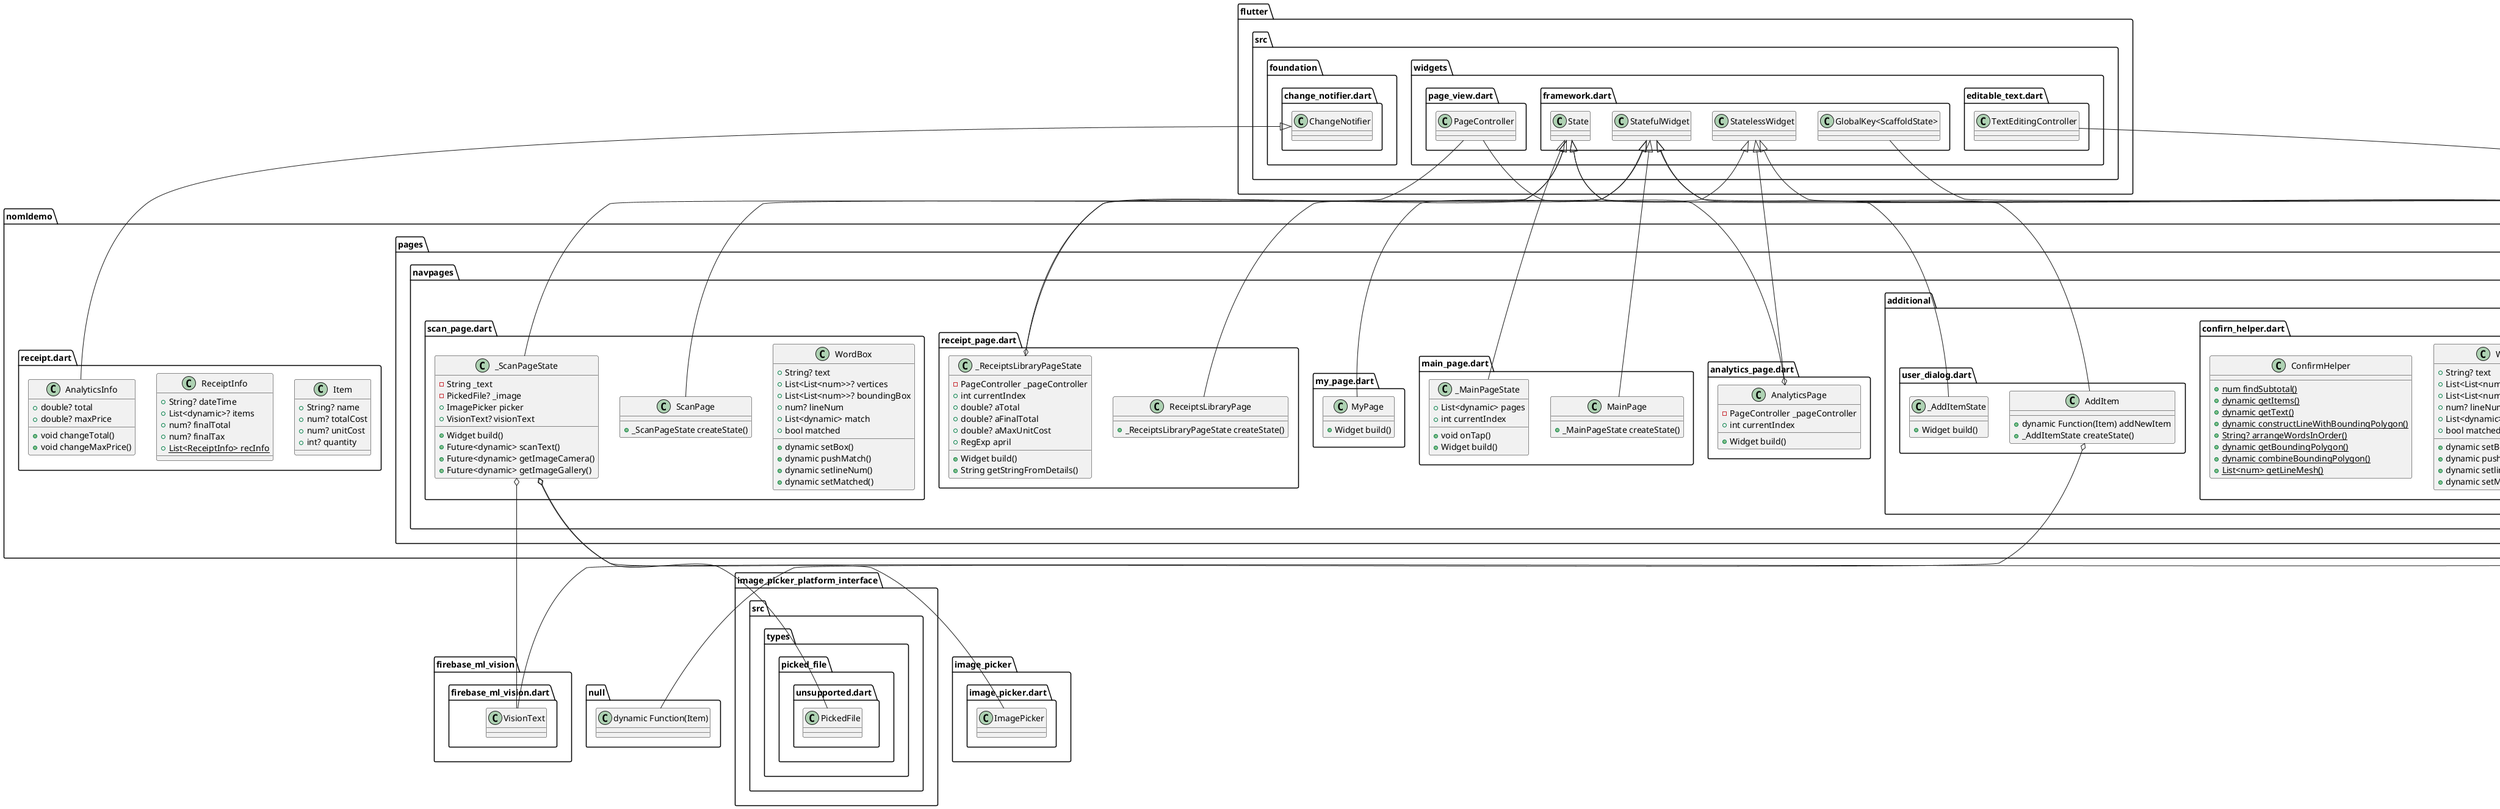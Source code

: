 @startuml
set namespaceSeparator ::

class "nomldemo::details.dart::Details" {
  +VisionText? vtext
  +_DetailsState createState()
}

"nomldemo::details.dart::Details" o-- "firebase_ml_vision::firebase_ml_vision.dart::VisionText"
"flutter::src::widgets::framework.dart::StatefulWidget" <|-- "nomldemo::details.dart::Details"

class "nomldemo::details.dart::_DetailsState" {
  -GlobalKey<ScaffoldState> _key
  -TextEditingController? _noteController
  -DateTime _cD
  +dynamic receiptInfo
  +bool receiptReady
  +Future<dynamic> getReceiptInfo()
  +void initState()
  +Widget build()
  +Future<dynamic> acceptChanges()
  +void addNewItem()
}

"nomldemo::details.dart::_DetailsState" o-- "flutter::src::widgets::framework.dart::GlobalKey<ScaffoldState>"
"nomldemo::details.dart::_DetailsState" o-- "flutter::src::widgets::editable_text.dart::TextEditingController"
"flutter::src::widgets::framework.dart::State" <|-- "nomldemo::details.dart::_DetailsState"

class "nomldemo::main.dart::MyApp" {
  +Widget build()
}

"flutter::src::widgets::framework.dart::StatelessWidget" <|-- "nomldemo::main.dart::MyApp"

class "nomldemo::pages::navpages::additional::confirn_helper.dart::WordBox" {
  +String? text
  +List<List<num>>? vertices
  +List<List<num>>? boundingBox
  +num? lineNum
  +List<dynamic> match
  +bool matched
  +dynamic setBox()
  +dynamic pushMatch()
  +dynamic setlineNum()
  +dynamic setMatched()
}

class "nomldemo::pages::navpages::additional::confirn_helper.dart::ConfirmHelper" {
  {static} +num findSubtotal()
  {static} +dynamic getItems()
  {static} +dynamic getText()
  {static} +dynamic constructLineWithBoundingPolygon()
  {static} +String? arrangeWordsInOrder()
  {static} +dynamic getBoundingPolygon()
  {static} +dynamic combineBoundingPolygon()
  {static} +List<num> getLineMesh()
}

class "nomldemo::pages::navpages::additional::user_dialog.dart::AddItem" {
  +dynamic Function(Item) addNewItem
  +_AddItemState createState()
}

"nomldemo::pages::navpages::additional::user_dialog.dart::AddItem" o-- "null::dynamic Function(Item)"
"flutter::src::widgets::framework.dart::StatefulWidget" <|-- "nomldemo::pages::navpages::additional::user_dialog.dart::AddItem"

class "nomldemo::pages::navpages::additional::user_dialog.dart::_AddItemState" {
  +Widget build()
}

"flutter::src::widgets::framework.dart::State" <|-- "nomldemo::pages::navpages::additional::user_dialog.dart::_AddItemState"

class "nomldemo::pages::navpages::analytics_page.dart::AnalyticsPage" {
  -PageController _pageController
  +int currentIndex
  +Widget build()
}

"nomldemo::pages::navpages::analytics_page.dart::AnalyticsPage" o-- "flutter::src::widgets::page_view.dart::PageController"
"flutter::src::widgets::framework.dart::StatelessWidget" <|-- "nomldemo::pages::navpages::analytics_page.dart::AnalyticsPage"

class "nomldemo::pages::navpages::main_page.dart::MainPage" {
  +_MainPageState createState()
}

"flutter::src::widgets::framework.dart::StatefulWidget" <|-- "nomldemo::pages::navpages::main_page.dart::MainPage"

class "nomldemo::pages::navpages::main_page.dart::_MainPageState" {
  +List<dynamic> pages
  +int currentIndex
  +void onTap()
  +Widget build()
}

"flutter::src::widgets::framework.dart::State" <|-- "nomldemo::pages::navpages::main_page.dart::_MainPageState"

class "nomldemo::pages::navpages::my_page.dart::MyPage" {
  +Widget build()
}

"flutter::src::widgets::framework.dart::StatelessWidget" <|-- "nomldemo::pages::navpages::my_page.dart::MyPage"

class "nomldemo::pages::navpages::receipt_page.dart::ReceiptsLibraryPage" {
  +_ReceiptsLibraryPageState createState()
}

"flutter::src::widgets::framework.dart::StatefulWidget" <|-- "nomldemo::pages::navpages::receipt_page.dart::ReceiptsLibraryPage"

class "nomldemo::pages::navpages::receipt_page.dart::_ReceiptsLibraryPageState" {
  -PageController _pageController
  +int currentIndex
  +double? aTotal
  +double? aFinalTotal
  +double? aMaxUnitCost
  +RegExp april
  +Widget build()
  +String getStringFromDetails()
}

"nomldemo::pages::navpages::receipt_page.dart::_ReceiptsLibraryPageState" o-- "flutter::src::widgets::page_view.dart::PageController"
"flutter::src::widgets::framework.dart::State" <|-- "nomldemo::pages::navpages::receipt_page.dart::_ReceiptsLibraryPageState"

class "nomldemo::pages::navpages::scan_page.dart::WordBox" {
  +String? text
  +List<List<num>>? vertices
  +List<List<num>>? boundingBox
  +num? lineNum
  +List<dynamic> match
  +bool matched
  +dynamic setBox()
  +dynamic pushMatch()
  +dynamic setlineNum()
  +dynamic setMatched()
}

class "nomldemo::pages::navpages::scan_page.dart::ScanPage" {
  +_ScanPageState createState()
}

"flutter::src::widgets::framework.dart::StatefulWidget" <|-- "nomldemo::pages::navpages::scan_page.dart::ScanPage"

class "nomldemo::pages::navpages::scan_page.dart::_ScanPageState" {
  -String _text
  -PickedFile? _image
  +ImagePicker picker
  +VisionText? visionText
  +Widget build()
  +Future<dynamic> scanText()
  +Future<dynamic> getImageCamera()
  +Future<dynamic> getImageGallery()
}

"nomldemo::pages::navpages::scan_page.dart::_ScanPageState" o-- "image_picker_platform_interface::src::types::picked_file::unsupported.dart::PickedFile"
"nomldemo::pages::navpages::scan_page.dart::_ScanPageState" o-- "image_picker::image_picker.dart::ImagePicker"
"nomldemo::pages::navpages::scan_page.dart::_ScanPageState" o-- "firebase_ml_vision::firebase_ml_vision.dart::VisionText"
"flutter::src::widgets::framework.dart::State" <|-- "nomldemo::pages::navpages::scan_page.dart::_ScanPageState"

class "nomldemo::receipt.dart::Item" {
  +String? name
  +num? totalCost
  +num? unitCost
  +int? quantity
}

class "nomldemo::receipt.dart::ReceiptInfo" {
  +String? dateTime
  +List<dynamic>? items
  +num? finalTotal
  +num? finalTax
  {static} +List<ReceiptInfo> recInfo
}

class "nomldemo::receipt.dart::AnalyticsInfo" {
  +double? total
  +double? maxPrice
  +void changeTotal()
  +void changeMaxPrice()
}

"flutter::src::foundation::change_notifier.dart::ChangeNotifier" <|-- "nomldemo::receipt.dart::AnalyticsInfo"


@enduml
